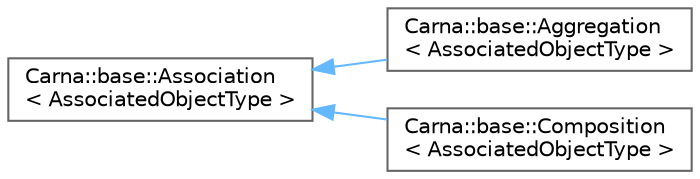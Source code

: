 digraph "Graphical Class Hierarchy"
{
 // LATEX_PDF_SIZE
  bgcolor="transparent";
  edge [fontname=Helvetica,fontsize=10,labelfontname=Helvetica,labelfontsize=10];
  node [fontname=Helvetica,fontsize=10,shape=box,height=0.2,width=0.4];
  rankdir="LR";
  Node0 [id="Node000000",label="Carna::base::Association\l\< AssociatedObjectType \>",height=0.2,width=0.4,color="grey40", fillcolor="white", style="filled",URL="$classCarna_1_1base_1_1Association.html",tooltip="Represents an association."];
  Node0 -> Node1 [id="edge1_Node000000_Node000001",dir="back",color="steelblue1",style="solid",tooltip=" "];
  Node1 [id="Node000001",label="Carna::base::Aggregation\l\< AssociatedObjectType \>",height=0.2,width=0.4,color="grey40", fillcolor="white", style="filled",URL="$classCarna_1_1base_1_1Aggregation.html",tooltip="Represents an aggregation, i.e. a weak reference."];
  Node0 -> Node2 [id="edge2_Node000000_Node000002",dir="back",color="steelblue1",style="solid",tooltip=" "];
  Node2 [id="Node000002",label="Carna::base::Composition\l\< AssociatedObjectType \>",height=0.2,width=0.4,color="grey40", fillcolor="white", style="filled",URL="$classCarna_1_1base_1_1Composition.html",tooltip="Represents a composition, i.e. a strong reference. This basically is a std::unique_ptr that supports ..."];
}
